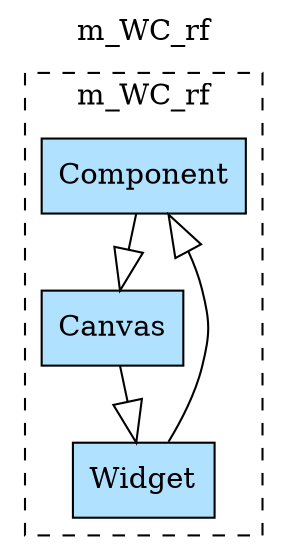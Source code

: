 digraph {graph[label=m_WC_rf,labelloc=tl,labelfontsize=12];
subgraph cluster_m_WC_rf{style=dashed;label=m_WC_rf;
"Component"[shape=record,fillcolor=lightskyblue1,style = filled,label="Component"];
"Canvas"[shape=record,fillcolor=lightskyblue1,style = filled,label="Canvas"];
"Widget"[shape=record,fillcolor=lightskyblue1,style = filled,label="Widget"];

"Canvas"->"Widget"[arrowhead=onormal,arrowsize=2.0];
"Widget"->"Component"[arrowhead=onormal,arrowsize=2.0];
"Component"->"Canvas"[arrowhead=onormal,arrowsize=2.0];

}
}